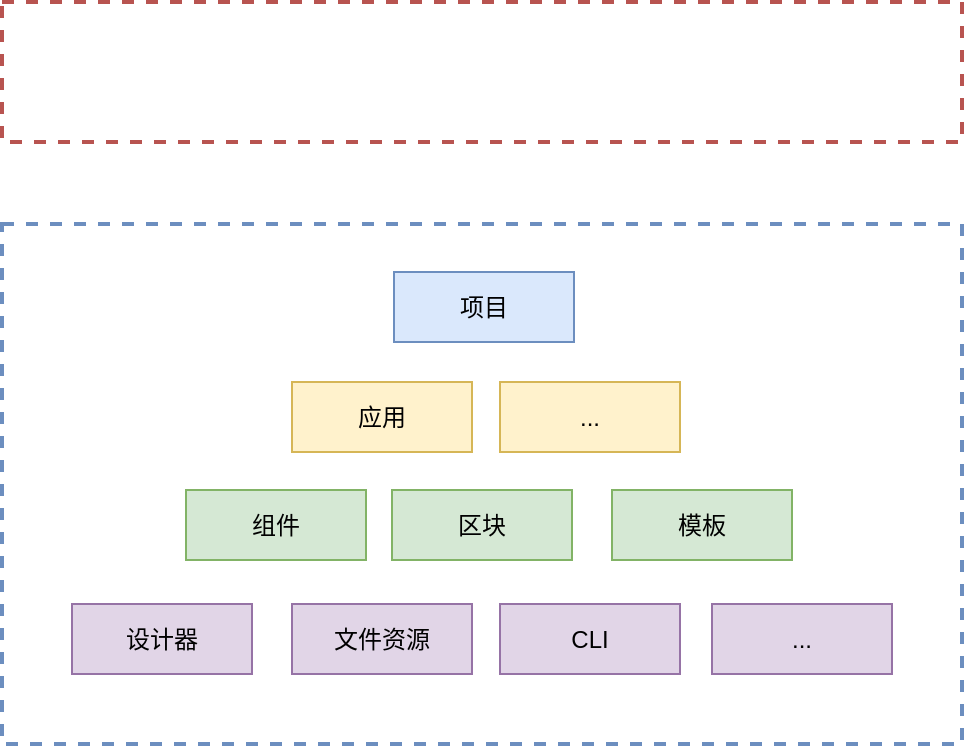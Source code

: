 <mxfile version="24.2.0" type="github">
  <diagram name="第 1 页" id="zDo1qu29ASSPt817Pfob">
    <mxGraphModel dx="1434" dy="780" grid="1" gridSize="10" guides="1" tooltips="1" connect="1" arrows="1" fold="1" page="1" pageScale="1" pageWidth="827" pageHeight="1169" math="0" shadow="0">
      <root>
        <mxCell id="0" />
        <mxCell id="1" parent="0" />
        <mxCell id="lcO9C_Fh3bmA2Uq3fPDU-2" value="" style="rounded=0;whiteSpace=wrap;html=1;fillColor=none;strokeColor=#b85450;strokeWidth=2;dashed=1;" vertex="1" parent="1">
          <mxGeometry x="160" y="250" width="480" height="70" as="geometry" />
        </mxCell>
        <mxCell id="lcO9C_Fh3bmA2Uq3fPDU-3" value="" style="rounded=0;whiteSpace=wrap;html=1;fillColor=none;strokeColor=#6c8ebf;dashed=1;strokeWidth=2;" vertex="1" parent="1">
          <mxGeometry x="160" y="361" width="480" height="260" as="geometry" />
        </mxCell>
        <mxCell id="lcO9C_Fh3bmA2Uq3fPDU-6" value="设计器" style="rounded=0;whiteSpace=wrap;html=1;fillColor=#e1d5e7;strokeColor=#9673a6;" vertex="1" parent="1">
          <mxGeometry x="195" y="551" width="90" height="35" as="geometry" />
        </mxCell>
        <mxCell id="lcO9C_Fh3bmA2Uq3fPDU-7" value="文件资源" style="rounded=0;whiteSpace=wrap;html=1;fillColor=#e1d5e7;strokeColor=#9673a6;" vertex="1" parent="1">
          <mxGeometry x="305" y="551" width="90" height="35" as="geometry" />
        </mxCell>
        <mxCell id="lcO9C_Fh3bmA2Uq3fPDU-8" value="CLI" style="rounded=0;whiteSpace=wrap;html=1;fillColor=#e1d5e7;strokeColor=#9673a6;" vertex="1" parent="1">
          <mxGeometry x="409" y="551" width="90" height="35" as="geometry" />
        </mxCell>
        <mxCell id="lcO9C_Fh3bmA2Uq3fPDU-9" value="..." style="rounded=0;whiteSpace=wrap;html=1;fillColor=#e1d5e7;strokeColor=#9673a6;" vertex="1" parent="1">
          <mxGeometry x="515" y="551" width="90" height="35" as="geometry" />
        </mxCell>
        <mxCell id="lcO9C_Fh3bmA2Uq3fPDU-10" value="组件" style="rounded=0;whiteSpace=wrap;html=1;fillColor=#d5e8d4;strokeColor=#82b366;" vertex="1" parent="1">
          <mxGeometry x="252" y="494" width="90" height="35" as="geometry" />
        </mxCell>
        <mxCell id="lcO9C_Fh3bmA2Uq3fPDU-11" value="区块" style="rounded=0;whiteSpace=wrap;html=1;fillColor=#d5e8d4;strokeColor=#82b366;" vertex="1" parent="1">
          <mxGeometry x="355" y="494" width="90" height="35" as="geometry" />
        </mxCell>
        <mxCell id="lcO9C_Fh3bmA2Uq3fPDU-12" value="模板" style="rounded=0;whiteSpace=wrap;html=1;fillColor=#d5e8d4;strokeColor=#82b366;" vertex="1" parent="1">
          <mxGeometry x="465" y="494" width="90" height="35" as="geometry" />
        </mxCell>
        <mxCell id="lcO9C_Fh3bmA2Uq3fPDU-13" value="应用" style="rounded=0;whiteSpace=wrap;html=1;fillColor=#fff2cc;strokeColor=#d6b656;" vertex="1" parent="1">
          <mxGeometry x="305" y="440" width="90" height="35" as="geometry" />
        </mxCell>
        <mxCell id="lcO9C_Fh3bmA2Uq3fPDU-14" value="..." style="rounded=0;whiteSpace=wrap;html=1;fillColor=#fff2cc;strokeColor=#d6b656;" vertex="1" parent="1">
          <mxGeometry x="409" y="440" width="90" height="35" as="geometry" />
        </mxCell>
        <mxCell id="lcO9C_Fh3bmA2Uq3fPDU-15" value="项目" style="rounded=0;whiteSpace=wrap;html=1;fillColor=#dae8fc;strokeColor=#6c8ebf;" vertex="1" parent="1">
          <mxGeometry x="356" y="385" width="90" height="35" as="geometry" />
        </mxCell>
      </root>
    </mxGraphModel>
  </diagram>
</mxfile>
